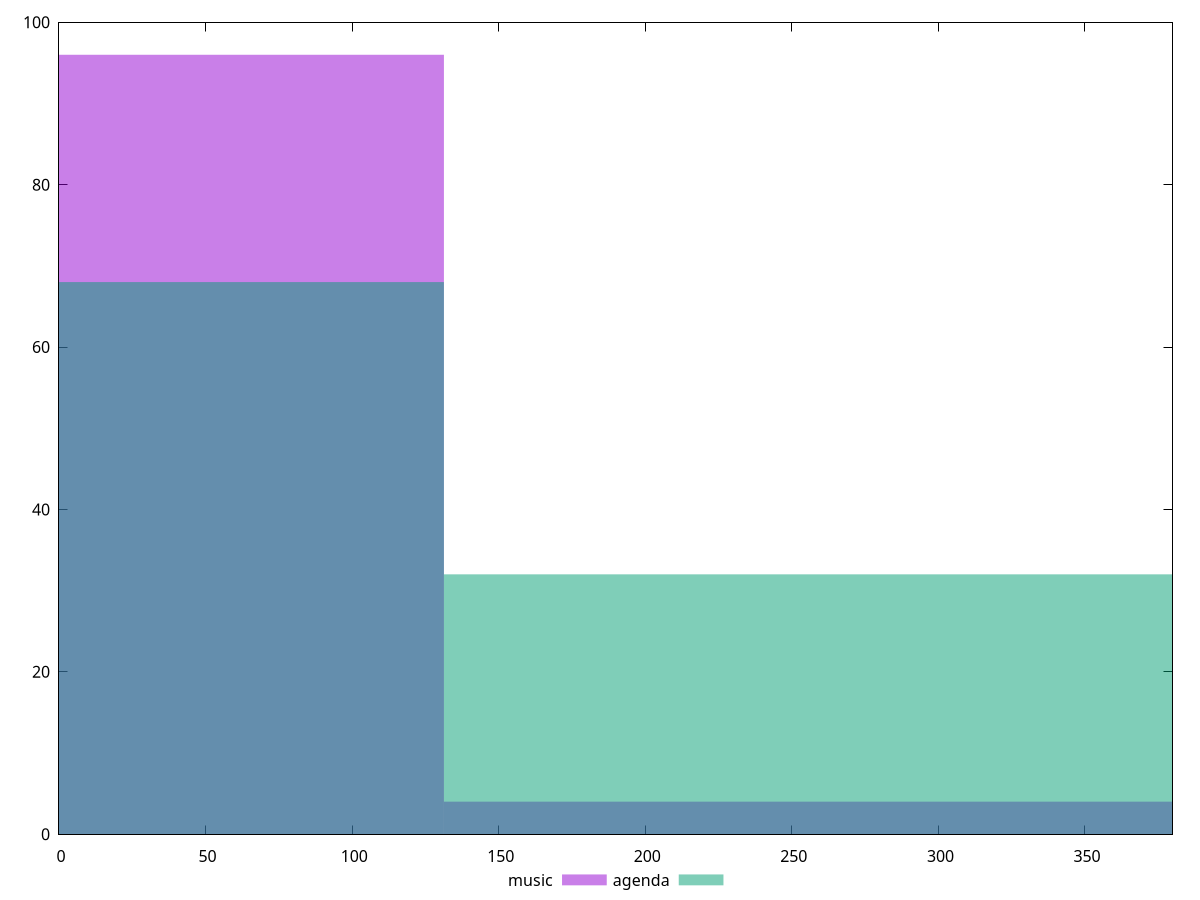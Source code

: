 reset

$music <<EOF
0 96
262.62530569288543 4
EOF

$agenda <<EOF
0 68
262.62530569288543 32
EOF

set key outside below
set boxwidth 262.62530569288543
set xrange [0:379.85400000000004]
set yrange [0:100]
set trange [0:100]
set style fill transparent solid 0.5 noborder
set terminal svg size 640, 500 enhanced background rgb 'white'
set output "reports/report_00028_2021-02-24T12-49-42.674Z/uses-rel-preconnect/comparison/histogram/0_vs_1.svg"

plot $music title "music" with boxes, \
     $agenda title "agenda" with boxes

reset
